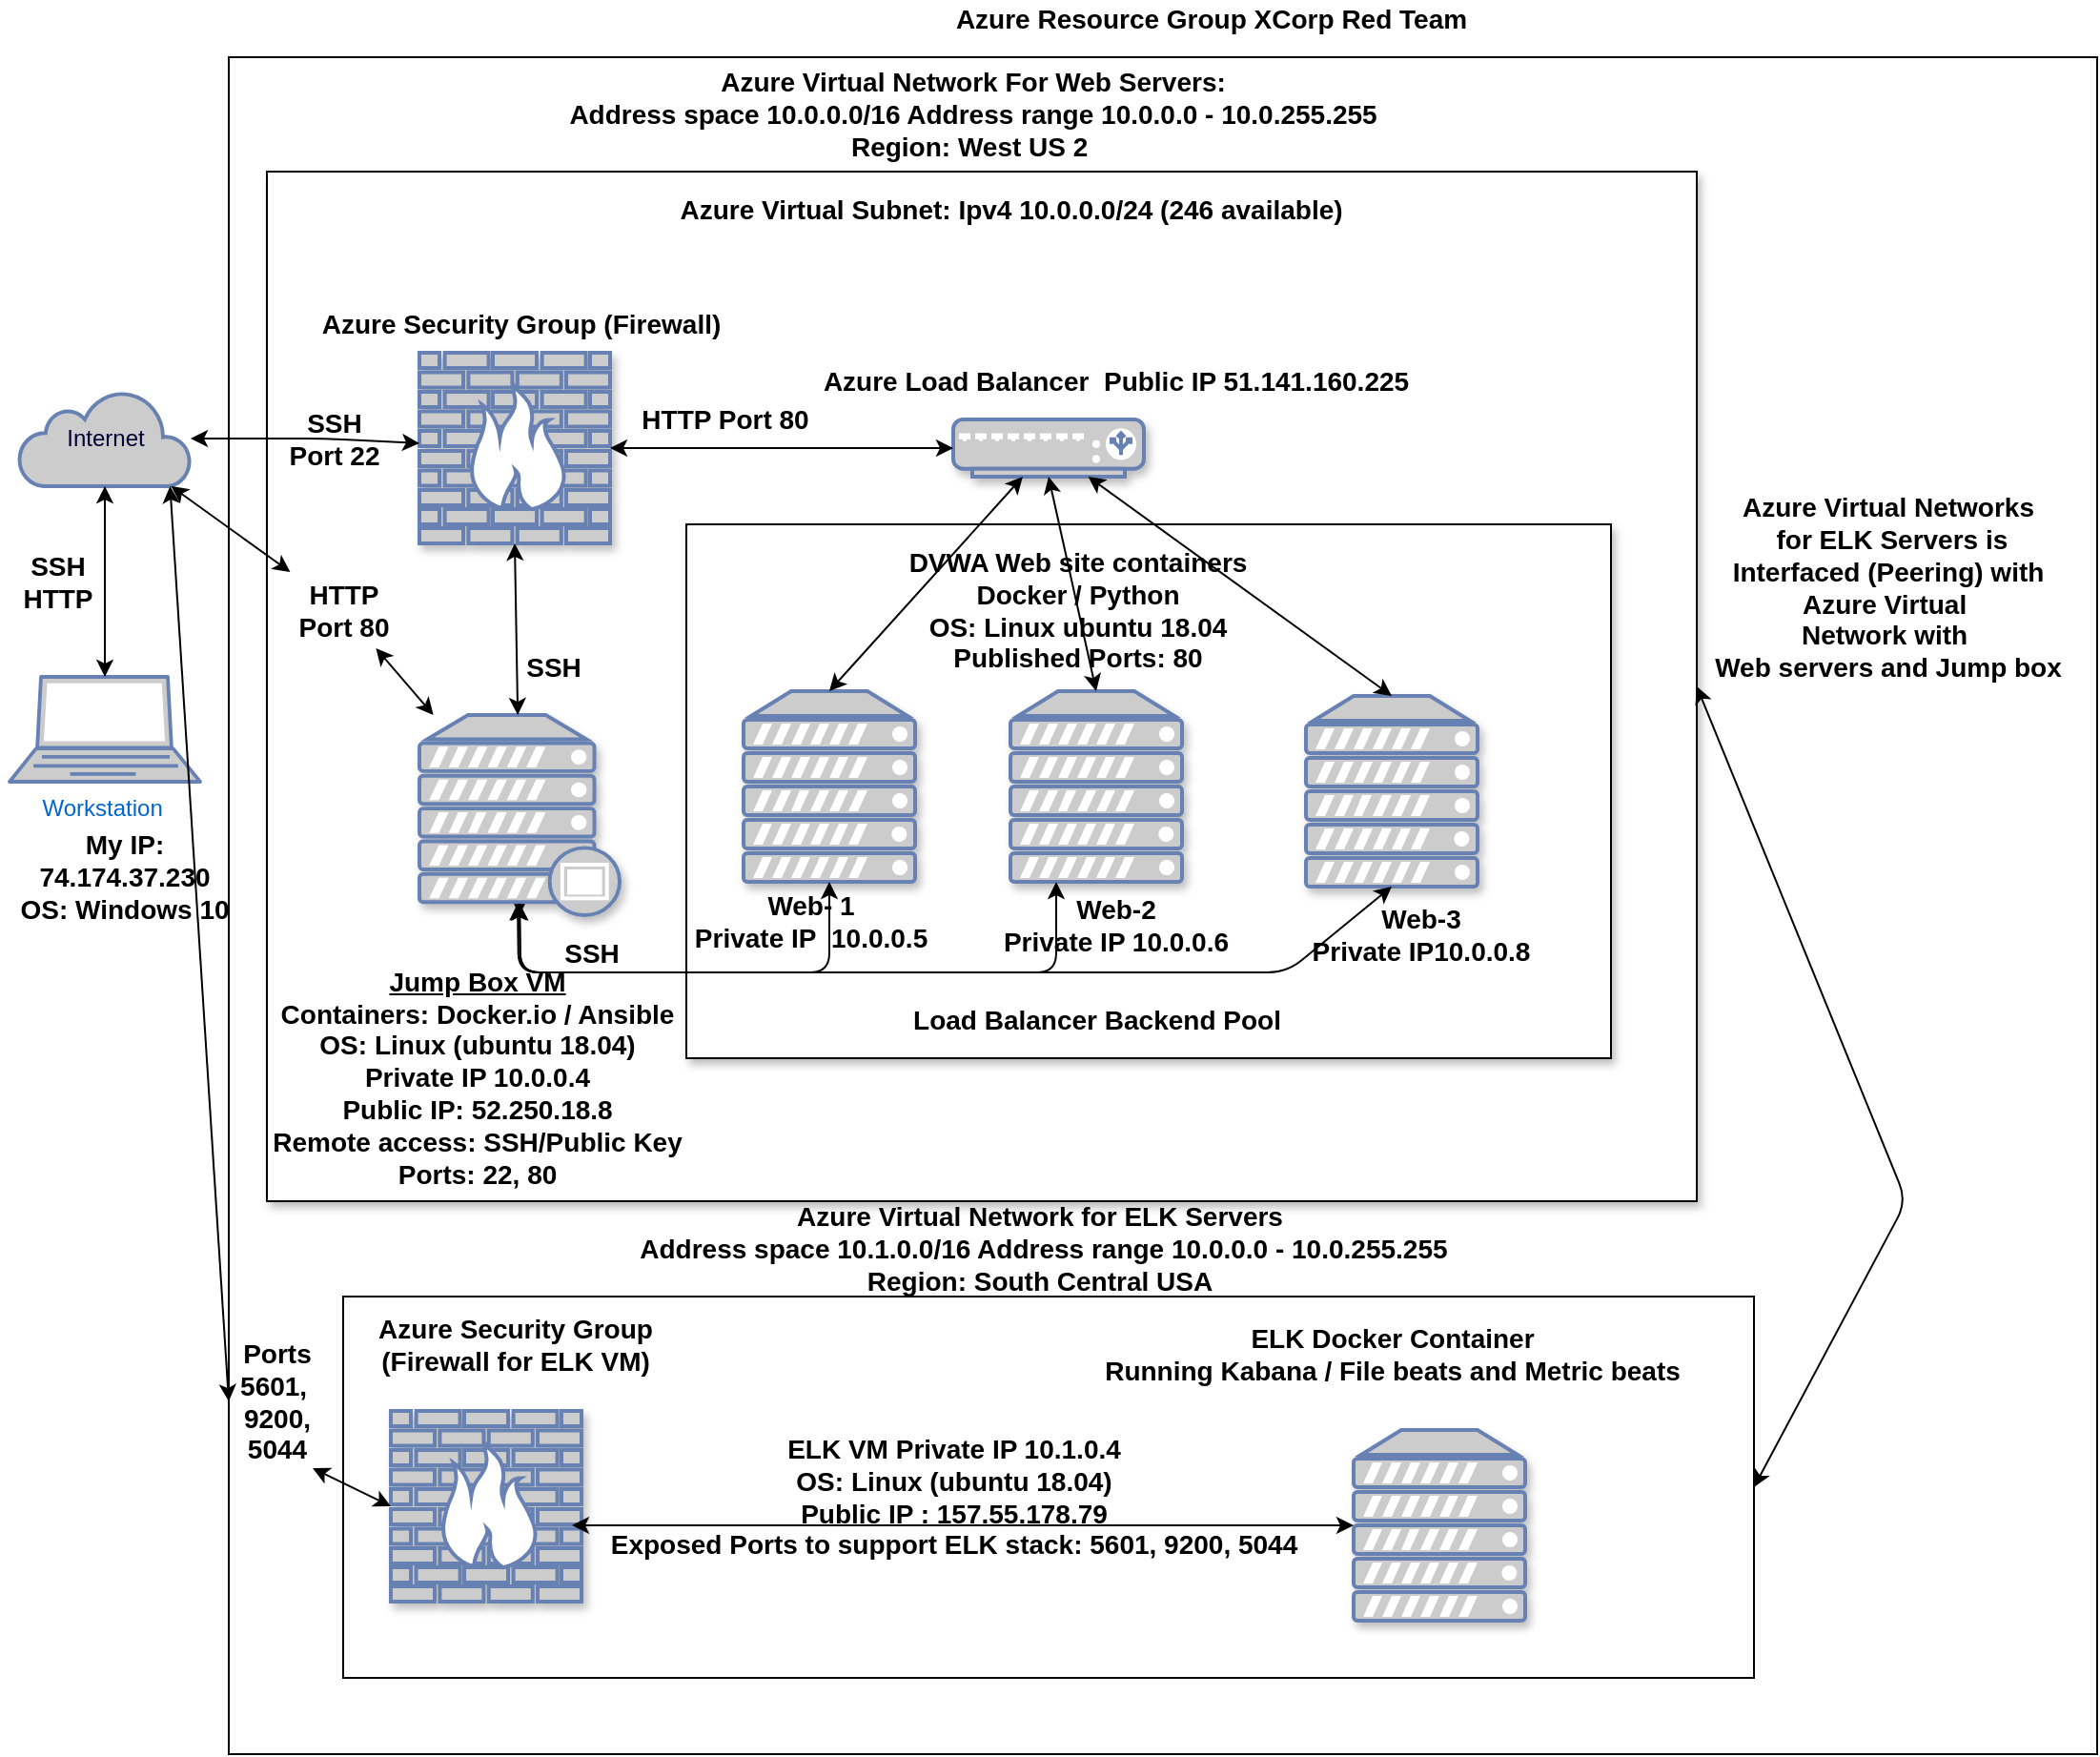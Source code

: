 <mxfile version="13.7.9" type="device"><diagram id="KfNlBEpWY_YmcxzkyeL1" name="Page-1"><mxGraphModel dx="1086" dy="806" grid="1" gridSize="10" guides="1" tooltips="1" connect="1" arrows="1" fold="1" page="1" pageScale="1" pageWidth="1100" pageHeight="850" math="0" shadow="0"><root><mxCell id="0"/><mxCell id="1" parent="0"/><mxCell id="C81_Boj_2MfffL7HqC5S-19" value="" style="rounded=0;whiteSpace=wrap;html=1;" parent="1" vertex="1"><mxGeometry x="160" y="680" width="770" height="220" as="geometry"/></mxCell><mxCell id="kM0ZBYNIU6DWxbhwGU5L-1" value="&lt;font color=&quot;#000033&quot;&gt;Internet&lt;/font&gt;" style="html=1;outlineConnect=0;fillColor=#CCCCCC;strokeColor=#6881B3;gradientColor=none;gradientDirection=north;strokeWidth=2;shape=mxgraph.networks.cloud;fontColor=#ffffff;" parent="1" vertex="1"><mxGeometry x="10" y="225" width="90" height="50" as="geometry"/></mxCell><mxCell id="kM0ZBYNIU6DWxbhwGU5L-2" value="Workstation&amp;nbsp;" style="fontColor=#0066CC;verticalAlign=top;verticalLabelPosition=bottom;labelPosition=center;align=center;html=1;outlineConnect=0;fillColor=#CCCCCC;strokeColor=#6881B3;gradientColor=none;gradientDirection=north;strokeWidth=2;shape=mxgraph.networks.laptop;direction=east;" parent="1" vertex="1"><mxGeometry x="5" y="375" width="100" height="55" as="geometry"/></mxCell><mxCell id="kM0ZBYNIU6DWxbhwGU5L-6" value="" style="whiteSpace=wrap;html=1;" parent="1" vertex="1"><mxGeometry x="120" y="50" width="980" height="890" as="geometry"/></mxCell><mxCell id="kM0ZBYNIU6DWxbhwGU5L-7" value="Azure Resource Group XCorp Red Team" style="text;html=1;align=center;verticalAlign=middle;resizable=0;points=[];autosize=1;fontStyle=1;fontSize=14;" parent="1" vertex="1"><mxGeometry x="495" y="20" width="280" height="20" as="geometry"/></mxCell><mxCell id="kM0ZBYNIU6DWxbhwGU5L-8" value="&lt;br&gt;&lt;br&gt;&lt;br&gt;" style="whiteSpace=wrap;html=1;fontSize=14;shadow=1;align=center;labelPosition=center;verticalLabelPosition=top;verticalAlign=bottom;" parent="1" vertex="1"><mxGeometry x="140" y="110" width="750" height="540" as="geometry"/></mxCell><mxCell id="kM0ZBYNIU6DWxbhwGU5L-9" value="&lt;b&gt;Azure Virtual Network For Web Servers: &lt;br&gt;Address space 10.0.0.0/16 Address range 10.0.0.0 - 10.0.255.255&lt;br&gt;Region: West US 2&amp;nbsp;&lt;br&gt;&lt;/b&gt;" style="text;html=1;resizable=0;autosize=1;align=center;verticalAlign=middle;points=[];fillColor=none;strokeColor=none;rounded=0;fontSize=14;" parent="1" vertex="1"><mxGeometry x="290" y="50" width="440" height="60" as="geometry"/></mxCell><mxCell id="kM0ZBYNIU6DWxbhwGU5L-12" value="" style="fontColor=#0066CC;verticalAlign=top;verticalLabelPosition=bottom;labelPosition=center;align=center;html=1;outlineConnect=0;fillColor=#CCCCCC;strokeColor=#6881B3;gradientColor=none;gradientDirection=north;strokeWidth=2;shape=mxgraph.networks.firewall;shadow=1;" parent="1" vertex="1"><mxGeometry x="220" y="205" width="100" height="100" as="geometry"/></mxCell><mxCell id="kM0ZBYNIU6DWxbhwGU5L-13" value="" style="fontColor=#0066CC;verticalAlign=top;verticalLabelPosition=bottom;labelPosition=center;align=center;html=1;outlineConnect=0;fillColor=#CCCCCC;strokeColor=#6881B3;gradientColor=none;gradientDirection=north;strokeWidth=2;shape=mxgraph.networks.load_balancer;shadow=1;" parent="1" vertex="1"><mxGeometry x="500" y="240" width="100" height="30" as="geometry"/></mxCell><mxCell id="kM0ZBYNIU6DWxbhwGU5L-15" value="&lt;br&gt;&lt;br&gt;&lt;div style=&quot;text-align: left&quot;&gt;&lt;br&gt;&lt;/div&gt;" style="whiteSpace=wrap;html=1;shadow=1;fontSize=14;align=center;labelPosition=center;verticalLabelPosition=top;verticalAlign=bottom;" parent="1" vertex="1"><mxGeometry x="360" y="295" width="485" height="280" as="geometry"/></mxCell><mxCell id="kM0ZBYNIU6DWxbhwGU5L-16" value="" style="fontColor=#0066CC;verticalAlign=top;verticalLabelPosition=bottom;labelPosition=center;align=center;html=1;outlineConnect=0;fillColor=#CCCCCC;strokeColor=#6881B3;gradientColor=none;gradientDirection=north;strokeWidth=2;shape=mxgraph.networks.server;shadow=1;" parent="1" vertex="1"><mxGeometry x="390" y="382.5" width="90" height="100" as="geometry"/></mxCell><mxCell id="kM0ZBYNIU6DWxbhwGU5L-17" value="" style="fontColor=#0066CC;verticalAlign=top;verticalLabelPosition=bottom;labelPosition=center;align=center;html=1;outlineConnect=0;fillColor=#CCCCCC;strokeColor=#6881B3;gradientColor=none;gradientDirection=north;strokeWidth=2;shape=mxgraph.networks.server;shadow=1;" parent="1" vertex="1"><mxGeometry x="530" y="382.5" width="90" height="100" as="geometry"/></mxCell><mxCell id="kM0ZBYNIU6DWxbhwGU5L-18" value="" style="fontColor=#0066CC;verticalAlign=top;verticalLabelPosition=bottom;labelPosition=center;align=center;html=1;outlineConnect=0;fillColor=#CCCCCC;strokeColor=#6881B3;gradientColor=none;gradientDirection=north;strokeWidth=2;shape=mxgraph.networks.server;shadow=1;" parent="1" vertex="1"><mxGeometry x="685" y="385" width="90" height="100" as="geometry"/></mxCell><mxCell id="95gLfPxe7dYH6ExkWtCA-1" value="" style="endArrow=classic;startArrow=classic;html=1;fontSize=14;" parent="1" source="kM0ZBYNIU6DWxbhwGU5L-1" target="kM0ZBYNIU6DWxbhwGU5L-12" edge="1"><mxGeometry width="50" height="50" relative="1" as="geometry"><mxPoint x="520" y="430" as="sourcePoint"/><mxPoint x="570" y="380" as="targetPoint"/><Array as="points"><mxPoint x="170" y="250"/></Array></mxGeometry></mxCell><mxCell id="95gLfPxe7dYH6ExkWtCA-3" value="" style="endArrow=classic;startArrow=classic;html=1;fontSize=14;exitX=0.5;exitY=0;exitDx=0;exitDy=0;exitPerimeter=0;" parent="1" source="kM0ZBYNIU6DWxbhwGU5L-16" target="kM0ZBYNIU6DWxbhwGU5L-13" edge="1"><mxGeometry width="50" height="50" relative="1" as="geometry"><mxPoint x="660" y="355" as="sourcePoint"/><mxPoint x="710" y="305" as="targetPoint"/></mxGeometry></mxCell><mxCell id="95gLfPxe7dYH6ExkWtCA-5" value="" style="endArrow=classic;startArrow=classic;html=1;fontSize=14;entryX=0.5;entryY=1;entryDx=0;entryDy=0;entryPerimeter=0;exitX=0.5;exitY=0;exitDx=0;exitDy=0;exitPerimeter=0;" parent="1" source="kM0ZBYNIU6DWxbhwGU5L-17" target="kM0ZBYNIU6DWxbhwGU5L-13" edge="1"><mxGeometry width="50" height="50" relative="1" as="geometry"><mxPoint x="520" y="430" as="sourcePoint"/><mxPoint x="570" y="380" as="targetPoint"/></mxGeometry></mxCell><mxCell id="95gLfPxe7dYH6ExkWtCA-6" value="" style="endArrow=classic;startArrow=classic;html=1;fontSize=14;exitX=0.5;exitY=0;exitDx=0;exitDy=0;exitPerimeter=0;" parent="1" source="kM0ZBYNIU6DWxbhwGU5L-18" target="kM0ZBYNIU6DWxbhwGU5L-13" edge="1"><mxGeometry width="50" height="50" relative="1" as="geometry"><mxPoint x="520" y="430" as="sourcePoint"/><mxPoint x="570" y="380" as="targetPoint"/></mxGeometry></mxCell><mxCell id="95gLfPxe7dYH6ExkWtCA-9" style="edgeStyle=none;rounded=0;orthogonalLoop=1;jettySize=auto;html=1;exitX=0.5;exitY=0.94;exitDx=0;exitDy=0;exitPerimeter=0;fontSize=14;" parent="1" source="kM0ZBYNIU6DWxbhwGU5L-14" target="kM0ZBYNIU6DWxbhwGU5L-14" edge="1"><mxGeometry relative="1" as="geometry"/></mxCell><object label="" id="95gLfPxe7dYH6ExkWtCA-13"><mxCell style="endArrow=classic;startArrow=classic;html=1;fontSize=14;entryX=0.5;entryY=1;entryDx=0;entryDy=0;entryPerimeter=0;" parent="1" source="kM0ZBYNIU6DWxbhwGU5L-2" target="kM0ZBYNIU6DWxbhwGU5L-1" edge="1"><mxGeometry width="50" height="50" relative="1" as="geometry"><mxPoint x="390" y="430" as="sourcePoint"/><mxPoint x="440" y="380" as="targetPoint"/></mxGeometry></mxCell></object><mxCell id="95gLfPxe7dYH6ExkWtCA-14" value="Load Balancer Backend Pool" style="text;html=1;align=center;verticalAlign=middle;resizable=0;points=[];autosize=1;fontStyle=1;fontSize=14;" parent="1" vertex="1"><mxGeometry x="470" y="545" width="210" height="20" as="geometry"/></mxCell><mxCell id="95gLfPxe7dYH6ExkWtCA-15" value="DVWA Web site containers&lt;br&gt;Docker / Python&lt;br&gt;OS: Linux ubuntu 18.04&lt;br&gt;Published Ports: 80" style="text;html=1;align=center;verticalAlign=middle;resizable=0;points=[];autosize=1;fontStyle=1;fontSize=14;" parent="1" vertex="1"><mxGeometry x="470" y="305" width="190" height="70" as="geometry"/></mxCell><mxCell id="95gLfPxe7dYH6ExkWtCA-16" value="Azure Load Balancer&amp;nbsp; Public IP 51.141.160.225" style="text;html=1;align=center;verticalAlign=middle;resizable=0;points=[];autosize=1;fontStyle=1;fontSize=14;" parent="1" vertex="1"><mxGeometry x="425" y="210" width="320" height="20" as="geometry"/></mxCell><mxCell id="95gLfPxe7dYH6ExkWtCA-17" value="Web- 1 &lt;br&gt;Private IP&amp;nbsp; 10.0.0.5" style="text;html=1;align=center;verticalAlign=middle;resizable=0;points=[];autosize=1;fontStyle=1;fontSize=14;" parent="1" vertex="1"><mxGeometry x="355" y="482.5" width="140" height="40" as="geometry"/></mxCell><mxCell id="95gLfPxe7dYH6ExkWtCA-19" value="Web-2 &lt;br&gt;Private IP 10.0.0.6" style="text;html=1;align=center;verticalAlign=middle;resizable=0;points=[];autosize=1;fontStyle=1;fontSize=14;" parent="1" vertex="1"><mxGeometry x="520" y="485" width="130" height="40" as="geometry"/></mxCell><mxCell id="95gLfPxe7dYH6ExkWtCA-20" value="Web-3 &lt;br&gt;Private IP10.0.0.8" style="text;html=1;align=center;verticalAlign=middle;resizable=0;points=[];autosize=1;fontStyle=1;fontSize=14;" parent="1" vertex="1"><mxGeometry x="680" y="490" width="130" height="40" as="geometry"/></mxCell><mxCell id="95gLfPxe7dYH6ExkWtCA-21" value="SSH&lt;br&gt;HTTP" style="text;html=1;align=center;verticalAlign=middle;resizable=0;points=[];autosize=1;fontStyle=1;fontSize=14;" parent="1" vertex="1"><mxGeometry x="5" y="305" width="50" height="40" as="geometry"/></mxCell><mxCell id="95gLfPxe7dYH6ExkWtCA-22" value="HTTP Port 80" style="text;html=1;align=center;verticalAlign=middle;resizable=0;points=[];autosize=1;fontStyle=1;fontSize=14;" parent="1" vertex="1"><mxGeometry x="330" y="230" width="100" height="20" as="geometry"/></mxCell><mxCell id="95gLfPxe7dYH6ExkWtCA-24" value="SSH" style="text;html=1;align=center;verticalAlign=middle;resizable=0;points=[];autosize=1;fontStyle=1;fontSize=14;" parent="1" vertex="1"><mxGeometry x="270" y="360" width="40" height="20" as="geometry"/></mxCell><mxCell id="95gLfPxe7dYH6ExkWtCA-26" value="Azure Security Group (Firewall)" style="text;html=1;align=center;verticalAlign=middle;resizable=0;points=[];autosize=1;fontStyle=1;fontSize=14;" parent="1" vertex="1"><mxGeometry x="162.5" y="180" width="220" height="20" as="geometry"/></mxCell><mxCell id="95gLfPxe7dYH6ExkWtCA-27" value="&lt;u&gt;Jump Box VM&lt;/u&gt;&lt;br&gt;Containers: Docker.io / Ansible&lt;br&gt;OS: Linux (ubuntu 18.04)&lt;br&gt;Private IP 10.0.0.4&lt;br&gt;Public IP: 52.250.18.8&lt;br&gt;Remote access: SSH/Public Key&lt;br&gt;Ports: 22, 80" style="text;html=1;align=center;verticalAlign=middle;resizable=0;points=[];autosize=1;fontStyle=1;fontSize=14;" parent="1" vertex="1"><mxGeometry x="135" y="525" width="230" height="120" as="geometry"/></mxCell><mxCell id="C81_Boj_2MfffL7HqC5S-1" value="" style="endArrow=classic;startArrow=classic;html=1;exitX=1;exitY=0.5;exitDx=0;exitDy=0;exitPerimeter=0;entryX=0;entryY=0.5;entryDx=0;entryDy=0;entryPerimeter=0;" parent="1" source="kM0ZBYNIU6DWxbhwGU5L-12" target="kM0ZBYNIU6DWxbhwGU5L-13" edge="1"><mxGeometry width="50" height="50" relative="1" as="geometry"><mxPoint x="530" y="380" as="sourcePoint"/><mxPoint x="580" y="330" as="targetPoint"/></mxGeometry></mxCell><mxCell id="kM0ZBYNIU6DWxbhwGU5L-11" value="Azure Virtual Subnet: Ipv4 10.0.0.0/24 (246 available)" style="text;html=1;align=center;verticalAlign=middle;resizable=0;points=[];autosize=1;fontStyle=1;fontSize=14;" parent="1" vertex="1"><mxGeometry x="350" y="120" width="360" height="20" as="geometry"/></mxCell><mxCell id="C81_Boj_2MfffL7HqC5S-4" value="&lt;b&gt;Azure Virtual Network for ELK Servers&lt;/b&gt;&lt;br&gt;&lt;b&gt;&amp;nbsp;Address space 10.1.0.0/16 Address range 10.0.0.0 - 10.0.255.255&lt;/b&gt;&lt;br&gt;&lt;b&gt;Region: South Central&amp;nbsp;USA&lt;/b&gt;" style="text;html=1;resizable=0;autosize=1;align=center;verticalAlign=middle;points=[];fillColor=none;strokeColor=none;rounded=0;fontSize=14;" parent="1" vertex="1"><mxGeometry x="325" y="645" width="440" height="60" as="geometry"/></mxCell><mxCell id="kM0ZBYNIU6DWxbhwGU5L-14" value="" style="fontColor=#0066CC;verticalAlign=top;verticalLabelPosition=bottom;labelPosition=center;align=center;html=1;outlineConnect=0;fillColor=#CCCCCC;strokeColor=#6881B3;gradientColor=none;gradientDirection=north;strokeWidth=2;shape=mxgraph.networks.proxy_server;shadow=1;" parent="1" vertex="1"><mxGeometry x="220" y="395" width="105" height="105" as="geometry"/></mxCell><mxCell id="C81_Boj_2MfffL7HqC5S-6" value="" style="endArrow=classic;startArrow=classic;html=1;fontSize=14;entryX=0.5;entryY=1;entryDx=0;entryDy=0;entryPerimeter=0;" parent="1" source="kM0ZBYNIU6DWxbhwGU5L-14" target="kM0ZBYNIU6DWxbhwGU5L-12" edge="1"><mxGeometry width="50" height="50" relative="1" as="geometry"><mxPoint x="260.28" y="461.12" as="sourcePoint"/><mxPoint x="267.642" y="305" as="targetPoint"/><Array as="points"/></mxGeometry></mxCell><mxCell id="C81_Boj_2MfffL7HqC5S-7" value="" style="rounded=0;whiteSpace=wrap;html=1;" parent="1" vertex="1"><mxGeometry x="180" y="700" width="740" height="200" as="geometry"/></mxCell><mxCell id="C81_Boj_2MfffL7HqC5S-8" value="" style="fontColor=#0066CC;verticalAlign=top;verticalLabelPosition=bottom;labelPosition=center;align=center;html=1;outlineConnect=0;fillColor=#CCCCCC;strokeColor=#6881B3;gradientColor=none;gradientDirection=north;strokeWidth=2;shape=mxgraph.networks.server;shadow=1;" parent="1" vertex="1"><mxGeometry x="710" y="770" width="90" height="100" as="geometry"/></mxCell><mxCell id="C81_Boj_2MfffL7HqC5S-9" value="ELK Docker Container &lt;br&gt;Running Kabana / File beats and Metric beats" style="text;html=1;align=center;verticalAlign=middle;resizable=0;points=[];autosize=1;fontStyle=1;fontSize=14;" parent="1" vertex="1"><mxGeometry x="570" y="710" width="320" height="40" as="geometry"/></mxCell><mxCell id="C81_Boj_2MfffL7HqC5S-10" value="ELK VM Private IP 10.1.0.4&lt;br&gt;OS: Linux (ubuntu 18.04)&lt;br&gt;Public IP : 157.55.178.79&lt;br&gt;Exposed Ports to support ELK stack: 5601, 9200, 5044" style="text;html=1;align=center;verticalAlign=middle;resizable=0;points=[];autosize=1;fontStyle=1;fontSize=14;" parent="1" vertex="1"><mxGeometry x="310" y="770" width="380" height="70" as="geometry"/></mxCell><mxCell id="C81_Boj_2MfffL7HqC5S-11" value="" style="fontColor=#0066CC;verticalAlign=top;verticalLabelPosition=bottom;labelPosition=center;align=center;html=1;outlineConnect=0;fillColor=#CCCCCC;strokeColor=#6881B3;gradientColor=none;gradientDirection=north;strokeWidth=2;shape=mxgraph.networks.firewall;shadow=1;" parent="1" vertex="1"><mxGeometry x="205" y="760" width="100" height="100" as="geometry"/></mxCell><mxCell id="C81_Boj_2MfffL7HqC5S-14" value="" style="endArrow=classic;startArrow=classic;html=1;entryX=1;entryY=0.5;entryDx=0;entryDy=0;exitX=1;exitY=0.5;exitDx=0;exitDy=0;" parent="1" source="C81_Boj_2MfffL7HqC5S-7" target="kM0ZBYNIU6DWxbhwGU5L-8" edge="1"><mxGeometry width="50" height="50" relative="1" as="geometry"><mxPoint x="670" y="360" as="sourcePoint"/><mxPoint x="720" y="310" as="targetPoint"/><Array as="points"><mxPoint x="1000" y="650"/></Array></mxGeometry></mxCell><mxCell id="C81_Boj_2MfffL7HqC5S-15" value="&lt;b&gt;Azure Virtual Networks&lt;br&gt;&amp;nbsp;for ELK Servers is&lt;br&gt;Interfaced (Peering) with&lt;br&gt;Azure Virtual&amp;nbsp;&lt;br&gt;Network with&amp;nbsp;&lt;br&gt;Web servers and Jump box&lt;/b&gt;" style="text;html=1;resizable=0;autosize=1;align=center;verticalAlign=middle;points=[];fillColor=none;strokeColor=none;rounded=0;fontSize=14;" parent="1" vertex="1"><mxGeometry x="890" y="272.5" width="200" height="110" as="geometry"/></mxCell><mxCell id="C81_Boj_2MfffL7HqC5S-16" value="" style="endArrow=classic;startArrow=classic;html=1;entryX=0.5;entryY=0.94;entryDx=0;entryDy=0;entryPerimeter=0;exitX=0.5;exitY=1;exitDx=0;exitDy=0;exitPerimeter=0;" parent="1" source="kM0ZBYNIU6DWxbhwGU5L-16" target="kM0ZBYNIU6DWxbhwGU5L-14" edge="1"><mxGeometry width="50" height="50" relative="1" as="geometry"><mxPoint x="700" y="680" as="sourcePoint"/><mxPoint x="750" y="630" as="targetPoint"/><Array as="points"><mxPoint x="435" y="530"/><mxPoint x="350" y="530"/><mxPoint x="273" y="530"/></Array></mxGeometry></mxCell><mxCell id="C81_Boj_2MfffL7HqC5S-17" value="" style="endArrow=classic;startArrow=classic;html=1;exitX=0.5;exitY=1;exitDx=0;exitDy=0;exitPerimeter=0;entryX=0.5;entryY=0.94;entryDx=0;entryDy=0;entryPerimeter=0;" parent="1" edge="1"><mxGeometry width="50" height="50" relative="1" as="geometry"><mxPoint x="554" y="482.5" as="sourcePoint"/><mxPoint x="271.5" y="493.7" as="targetPoint"/><Array as="points"><mxPoint x="554" y="530"/><mxPoint x="272" y="530"/></Array></mxGeometry></mxCell><mxCell id="C81_Boj_2MfffL7HqC5S-18" value="" style="endArrow=classic;startArrow=classic;html=1;exitX=0.5;exitY=1;exitDx=0;exitDy=0;exitPerimeter=0;entryX=0.5;entryY=0.94;entryDx=0;entryDy=0;entryPerimeter=0;" parent="1" source="kM0ZBYNIU6DWxbhwGU5L-18" target="kM0ZBYNIU6DWxbhwGU5L-14" edge="1"><mxGeometry width="50" height="50" relative="1" as="geometry"><mxPoint x="565" y="492.5" as="sourcePoint"/><mxPoint x="282.5" y="503.7" as="targetPoint"/><Array as="points"><mxPoint x="675" y="530"/><mxPoint x="470" y="530"/><mxPoint x="330" y="530"/><mxPoint x="273" y="530"/></Array></mxGeometry></mxCell><mxCell id="C81_Boj_2MfffL7HqC5S-22" value="SSH" style="text;html=1;align=center;verticalAlign=middle;resizable=0;points=[];autosize=1;fontStyle=1;fontSize=14;" parent="1" vertex="1"><mxGeometry x="290" y="510" width="40" height="20" as="geometry"/></mxCell><mxCell id="AE-xxny_oK3E4N4ONXbF-4" value="" style="endArrow=classic;startArrow=classic;html=1;" parent="1" source="uUEKyavRQqbaz1_LCMaI-2" target="kM0ZBYNIU6DWxbhwGU5L-1" edge="1"><mxGeometry width="50" height="50" relative="1" as="geometry"><mxPoint x="210" y="410" as="sourcePoint"/><mxPoint x="114" y="270" as="targetPoint"/></mxGeometry></mxCell><mxCell id="uUEKyavRQqbaz1_LCMaI-1" value="SSH&lt;br&gt;Port 22" style="text;html=1;align=center;verticalAlign=middle;resizable=0;points=[];autosize=1;fontStyle=1;fontSize=14;" parent="1" vertex="1"><mxGeometry x="145" y="230" width="60" height="40" as="geometry"/></mxCell><mxCell id="uUEKyavRQqbaz1_LCMaI-2" value="HTTP&lt;br&gt;Port 80" style="text;html=1;align=center;verticalAlign=middle;resizable=0;points=[];autosize=1;fontStyle=1;fontSize=14;" parent="1" vertex="1"><mxGeometry x="150" y="320" width="60" height="40" as="geometry"/></mxCell><mxCell id="uUEKyavRQqbaz1_LCMaI-4" value="" style="endArrow=classic;startArrow=classic;html=1;" parent="1" source="kM0ZBYNIU6DWxbhwGU5L-14" target="uUEKyavRQqbaz1_LCMaI-2" edge="1"><mxGeometry width="50" height="50" relative="1" as="geometry"><mxPoint x="225.62" y="395" as="sourcePoint"/><mxPoint x="114" y="270" as="targetPoint"/></mxGeometry></mxCell><mxCell id="uUEKyavRQqbaz1_LCMaI-7" value="My IP:&lt;br&gt;74.174.37.230&lt;br&gt;OS: Windows 10" style="text;html=1;align=center;verticalAlign=middle;resizable=0;points=[];autosize=1;fontStyle=1;fontSize=14;" parent="1" vertex="1"><mxGeometry y="450" width="130" height="60" as="geometry"/></mxCell><mxCell id="uUEKyavRQqbaz1_LCMaI-8" value="" style="endArrow=classic;startArrow=classic;html=1;entryX=0;entryY=0.5;entryDx=0;entryDy=0;entryPerimeter=0;" parent="1" target="C81_Boj_2MfffL7HqC5S-8" edge="1"><mxGeometry width="50" height="50" relative="1" as="geometry"><mxPoint x="300" y="820" as="sourcePoint"/><mxPoint x="690" y="580" as="targetPoint"/><Array as="points"><mxPoint x="490" y="820"/></Array></mxGeometry></mxCell><mxCell id="uUEKyavRQqbaz1_LCMaI-11" value="Azure Security Group&lt;br&gt;(Firewall for ELK VM)" style="text;html=1;align=center;verticalAlign=middle;resizable=0;points=[];autosize=1;fontStyle=1;fontSize=14;" parent="1" vertex="1"><mxGeometry x="190" y="705" width="160" height="40" as="geometry"/></mxCell><mxCell id="uUEKyavRQqbaz1_LCMaI-12" value="" style="endArrow=classic;startArrow=classic;html=1;entryX=0.88;entryY=1;entryDx=0;entryDy=0;entryPerimeter=0;exitX=0;exitY=0.5;exitDx=0;exitDy=0;exitPerimeter=0;" parent="1" source="uUEKyavRQqbaz1_LCMaI-13" target="kM0ZBYNIU6DWxbhwGU5L-1" edge="1"><mxGeometry width="50" height="50" relative="1" as="geometry"><mxPoint x="650" y="610" as="sourcePoint"/><mxPoint x="700" y="560" as="targetPoint"/></mxGeometry></mxCell><mxCell id="uUEKyavRQqbaz1_LCMaI-13" value="Ports&lt;br&gt;5601,&amp;nbsp;&lt;br&gt;9200,&lt;br&gt;5044" style="text;html=1;align=center;verticalAlign=middle;resizable=0;points=[];autosize=1;fontStyle=1;fontSize=14;" parent="1" vertex="1"><mxGeometry x="120" y="720" width="50" height="70" as="geometry"/></mxCell><mxCell id="uUEKyavRQqbaz1_LCMaI-14" value="" style="endArrow=classic;startArrow=classic;html=1;entryX=0.88;entryY=1;entryDx=0;entryDy=0;entryPerimeter=0;exitX=0;exitY=0.5;exitDx=0;exitDy=0;exitPerimeter=0;" parent="1" source="C81_Boj_2MfffL7HqC5S-11" target="uUEKyavRQqbaz1_LCMaI-13" edge="1"><mxGeometry width="50" height="50" relative="1" as="geometry"><mxPoint x="205" y="820" as="sourcePoint"/><mxPoint x="99.2" y="280" as="targetPoint"/></mxGeometry></mxCell></root></mxGraphModel></diagram></mxfile>
